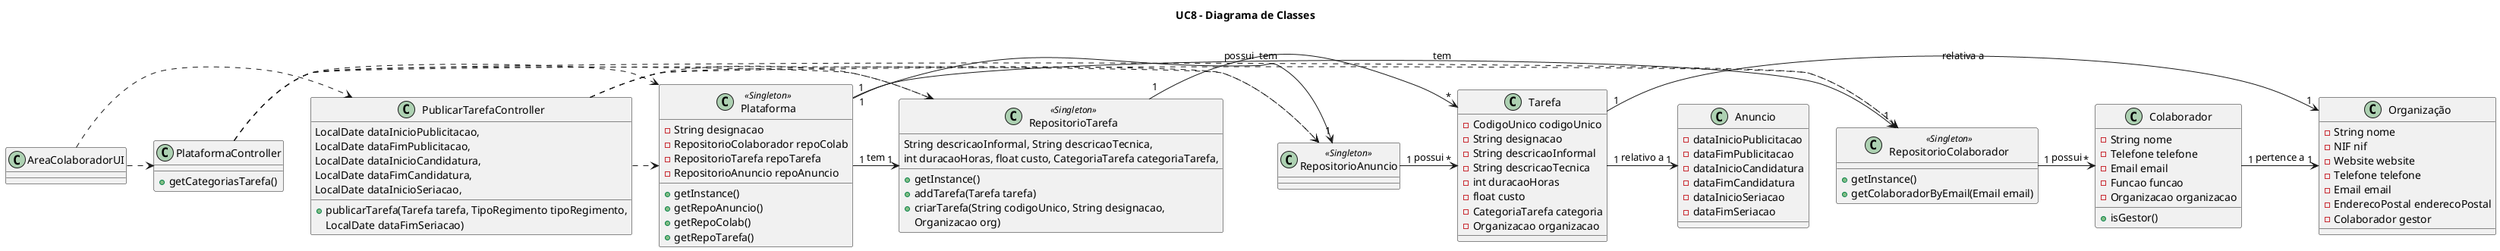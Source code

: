 @startuml

title UC8 - Diagrama de Classes

Class AreaColaboradorUI {
}

Class PublicarTarefaController {
    +publicarTarefa(Tarefa tarefa, TipoRegimento tipoRegimento, 
    LocalDate dataInicioPublicitacao, 
    LocalDate dataFimPublicitacao, 
    LocalDate dataInicioCandidatura, 
    LocalDate dataFimCandidatura, 
    LocalDate dataInicioSeriacao, 
    LocalDate dataFimSeriacao)

}

Class PlataformaController {
    +getCategoriasTarefa()
}


Class Plataforma <<Singleton>> {
    -String designacao
    -RepositorioColaborador repoColab
    -RepositorioTarefa repoTarefa
    -RepositorioAnuncio repoAnuncio

    +getInstance()
    +getRepoAnuncio()
    +getRepoColab()
    +getRepoTarefa()
}

Class RepositorioColaborador <<Singleton>> {
    +getInstance()
    +getColaboradorByEmail(Email email)                         
}

Class RepositorioTarefa <<Singleton>> {
    +getInstance()
    +addTarefa(Tarefa tarefa)
    +criarTarefa(String codigoUnico, String designacao, 
    String descricaoInformal, String descricaoTecnica, 
    int duracaoHoras, float custo, CategoriaTarefa categoriaTarefa, 
    Organizacao org)            
}

Class RepositorioAnuncio <<Singleton>> {
    
}


Class Colaborador {
    - String nome
    - Telefone telefone
    - Email email
    - Funcao funcao
    - Organizacao organizacao
    +isGestor()
}

Class Tarefa {
    - CodigoUnico codigoUnico
    - String designacao
    - String descricaoInformal
    - String descricaoTecnica
    - int duracaoHoras
    - float custo
    - CategoriaTarefa categoria
    - Organizacao organizacao
}

Class Organização {
    - String nome
    - NIF nif
    - Website website
    - Telefone telefone
    - Email email
    - EnderecoPostal enderecoPostal
    - Colaborador gestor
}

Class Anuncio {
    - dataInicioPublicitacao
    - dataFimPublicitacao
    - dataInicioCandidatura
    - dataFimCandidatura
    - dataInicioSeriacao
    - dataFimSeriacao
}


AreaColaboradorUI .> PublicarTarefaController
AreaColaboradorUI .> PlataformaController

PlataformaController .> RepositorioColaborador
PlataformaController .> RepositorioAnuncio
PlataformaController .> RepositorioTarefa
PlataformaController .> Plataforma

PublicarTarefaController .> Plataforma
PublicarTarefaController .> RepositorioAnuncio
PublicarTarefaController .> RepositorioColaborador
PublicarTarefaController .> RepositorioTarefa

Plataforma "1" -> "1" RepositorioTarefa: tem
Plataforma "1" -> "1" RepositorioAnuncio: tem
Plataforma "1" -> "1" RepositorioColaborador: tem

RepositorioAnuncio "1" -> "*" Tarefa: possui
RepositorioColaborador "1" -> "*" Colaborador: possui
RepositorioTarefa "1" -> "*" Tarefa: possui

Colaborador "1" -> "1" Organização: pertence a
Tarefa "1" -> "1" Organização: relativa a
Tarefa "1" -> "1" Anuncio: relativo a


@enduml